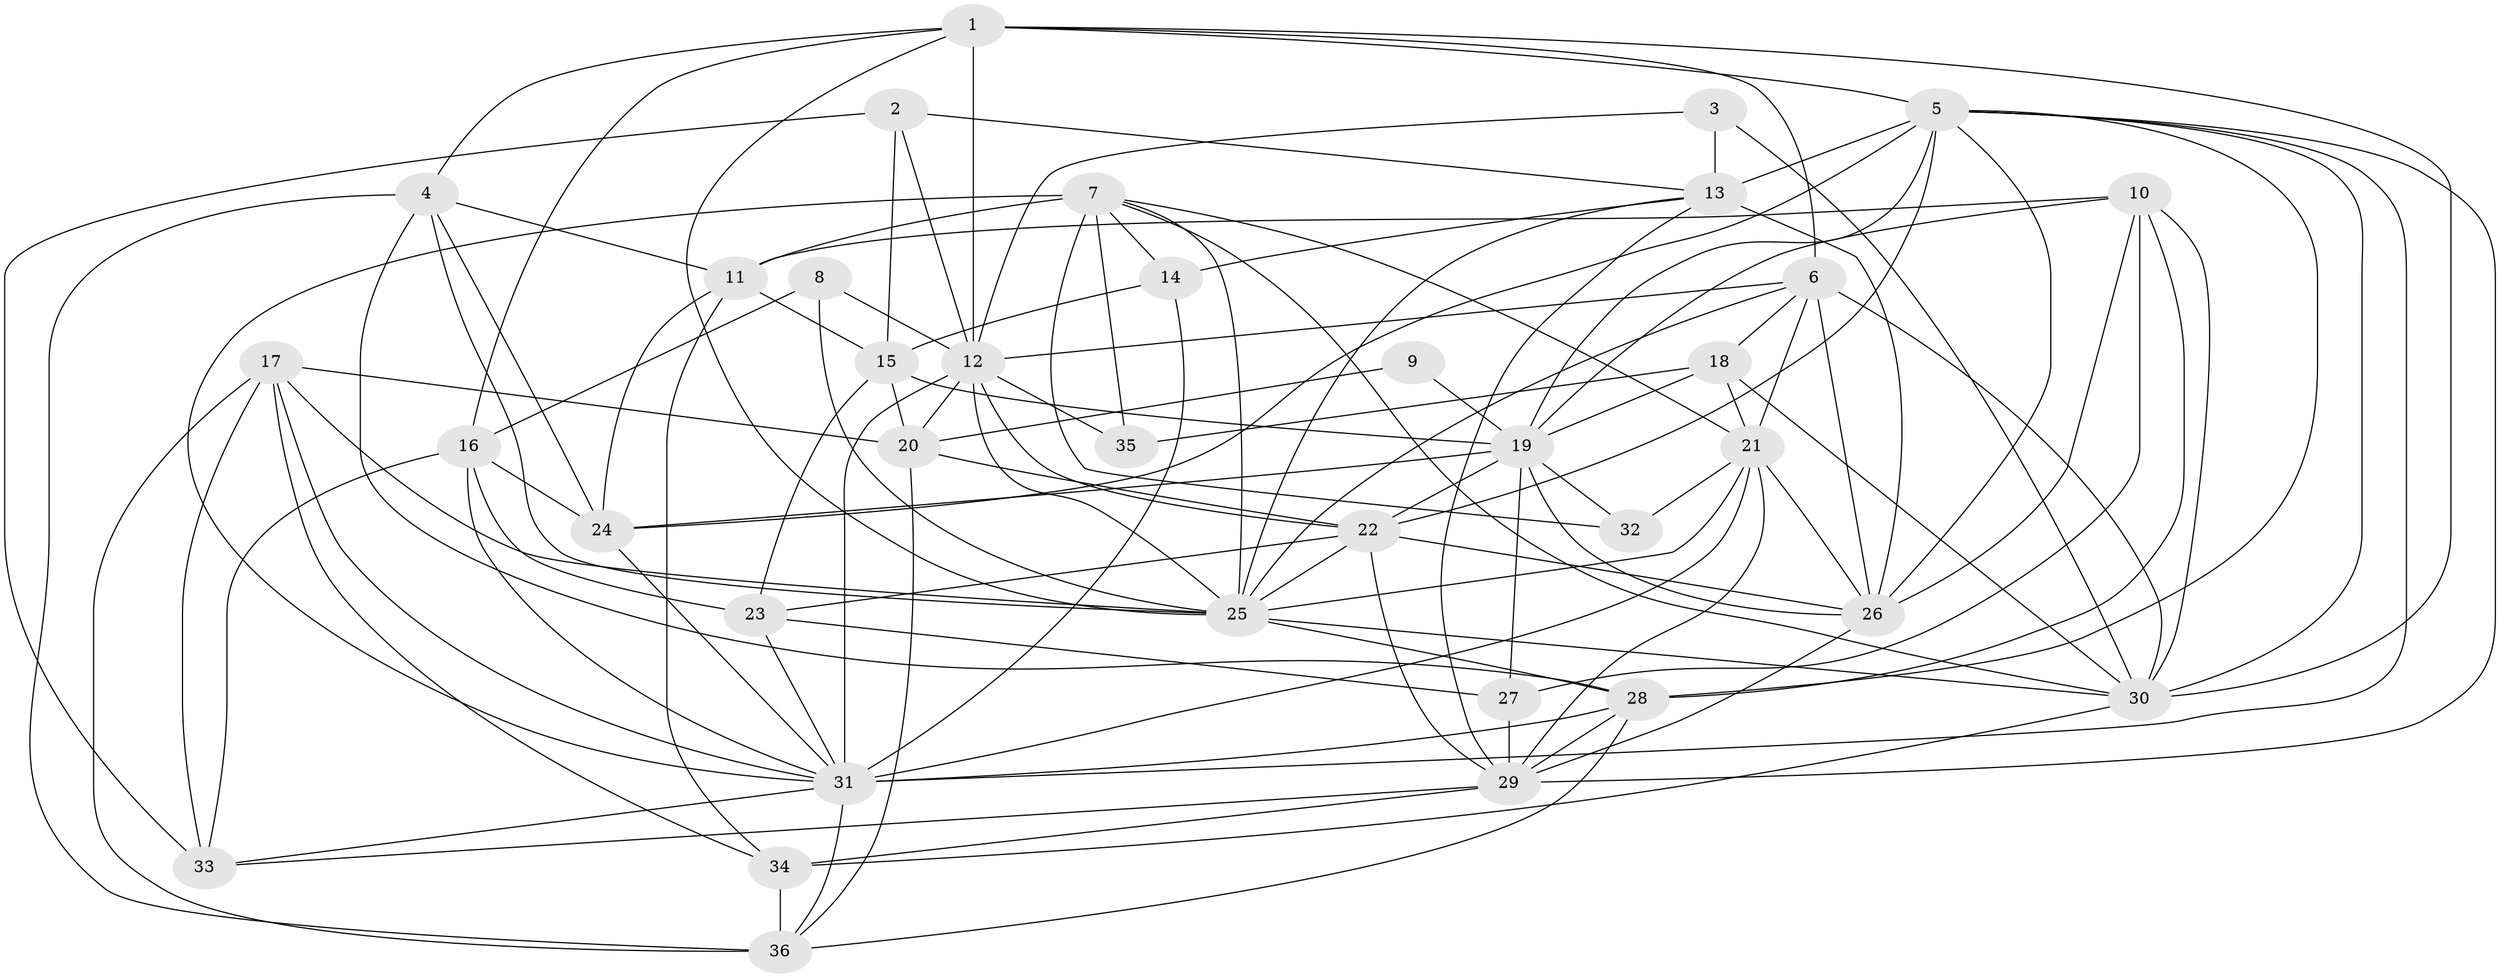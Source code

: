 // original degree distribution, {6: 0.1271186440677966, 3: 0.2457627118644068, 4: 0.2288135593220339, 2: 0.1864406779661017, 5: 0.1440677966101695, 7: 0.05084745762711865, 8: 0.01694915254237288}
// Generated by graph-tools (version 1.1) at 2025/37/03/04/25 23:37:14]
// undirected, 36 vertices, 116 edges
graph export_dot {
  node [color=gray90,style=filled];
  1;
  2;
  3;
  4;
  5;
  6;
  7;
  8;
  9;
  10;
  11;
  12;
  13;
  14;
  15;
  16;
  17;
  18;
  19;
  20;
  21;
  22;
  23;
  24;
  25;
  26;
  27;
  28;
  29;
  30;
  31;
  32;
  33;
  34;
  35;
  36;
  1 -- 4 [weight=1.0];
  1 -- 5 [weight=1.0];
  1 -- 6 [weight=1.0];
  1 -- 12 [weight=1.0];
  1 -- 16 [weight=1.0];
  1 -- 25 [weight=1.0];
  1 -- 30 [weight=1.0];
  2 -- 12 [weight=1.0];
  2 -- 13 [weight=1.0];
  2 -- 15 [weight=1.0];
  2 -- 33 [weight=1.0];
  3 -- 12 [weight=1.0];
  3 -- 13 [weight=2.0];
  3 -- 30 [weight=2.0];
  4 -- 11 [weight=1.0];
  4 -- 24 [weight=1.0];
  4 -- 25 [weight=1.0];
  4 -- 28 [weight=1.0];
  4 -- 36 [weight=1.0];
  5 -- 13 [weight=3.0];
  5 -- 19 [weight=1.0];
  5 -- 22 [weight=1.0];
  5 -- 24 [weight=1.0];
  5 -- 26 [weight=1.0];
  5 -- 28 [weight=1.0];
  5 -- 29 [weight=1.0];
  5 -- 30 [weight=1.0];
  5 -- 31 [weight=1.0];
  6 -- 12 [weight=1.0];
  6 -- 18 [weight=2.0];
  6 -- 21 [weight=1.0];
  6 -- 25 [weight=2.0];
  6 -- 26 [weight=1.0];
  6 -- 30 [weight=2.0];
  7 -- 11 [weight=2.0];
  7 -- 14 [weight=1.0];
  7 -- 21 [weight=1.0];
  7 -- 25 [weight=1.0];
  7 -- 30 [weight=1.0];
  7 -- 31 [weight=2.0];
  7 -- 32 [weight=2.0];
  7 -- 35 [weight=2.0];
  8 -- 12 [weight=1.0];
  8 -- 16 [weight=1.0];
  8 -- 25 [weight=2.0];
  9 -- 19 [weight=1.0];
  9 -- 20 [weight=2.0];
  10 -- 11 [weight=1.0];
  10 -- 19 [weight=1.0];
  10 -- 26 [weight=1.0];
  10 -- 27 [weight=2.0];
  10 -- 28 [weight=1.0];
  10 -- 30 [weight=2.0];
  11 -- 15 [weight=1.0];
  11 -- 24 [weight=2.0];
  11 -- 34 [weight=1.0];
  12 -- 20 [weight=2.0];
  12 -- 22 [weight=2.0];
  12 -- 25 [weight=1.0];
  12 -- 31 [weight=2.0];
  12 -- 35 [weight=2.0];
  13 -- 14 [weight=1.0];
  13 -- 25 [weight=1.0];
  13 -- 26 [weight=2.0];
  13 -- 29 [weight=1.0];
  14 -- 15 [weight=1.0];
  14 -- 31 [weight=2.0];
  15 -- 19 [weight=2.0];
  15 -- 20 [weight=1.0];
  15 -- 23 [weight=2.0];
  16 -- 23 [weight=2.0];
  16 -- 24 [weight=1.0];
  16 -- 31 [weight=1.0];
  16 -- 33 [weight=1.0];
  17 -- 20 [weight=1.0];
  17 -- 25 [weight=1.0];
  17 -- 31 [weight=1.0];
  17 -- 33 [weight=2.0];
  17 -- 34 [weight=1.0];
  17 -- 36 [weight=1.0];
  18 -- 19 [weight=1.0];
  18 -- 21 [weight=1.0];
  18 -- 30 [weight=2.0];
  18 -- 35 [weight=1.0];
  19 -- 22 [weight=1.0];
  19 -- 24 [weight=1.0];
  19 -- 26 [weight=1.0];
  19 -- 27 [weight=1.0];
  19 -- 32 [weight=1.0];
  20 -- 22 [weight=3.0];
  20 -- 36 [weight=1.0];
  21 -- 25 [weight=1.0];
  21 -- 26 [weight=1.0];
  21 -- 29 [weight=1.0];
  21 -- 31 [weight=2.0];
  21 -- 32 [weight=1.0];
  22 -- 23 [weight=1.0];
  22 -- 25 [weight=1.0];
  22 -- 26 [weight=1.0];
  22 -- 29 [weight=2.0];
  23 -- 27 [weight=1.0];
  23 -- 31 [weight=1.0];
  24 -- 31 [weight=1.0];
  25 -- 28 [weight=1.0];
  25 -- 30 [weight=1.0];
  26 -- 29 [weight=1.0];
  27 -- 29 [weight=1.0];
  28 -- 29 [weight=2.0];
  28 -- 31 [weight=1.0];
  28 -- 36 [weight=1.0];
  29 -- 33 [weight=1.0];
  29 -- 34 [weight=1.0];
  30 -- 34 [weight=1.0];
  31 -- 33 [weight=1.0];
  31 -- 36 [weight=1.0];
  34 -- 36 [weight=3.0];
}
